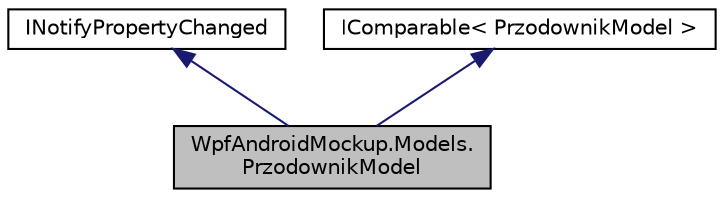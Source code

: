 digraph "WpfAndroidMockup.Models.PrzodownikModel"
{
 // INTERACTIVE_SVG=YES
  edge [fontname="Helvetica",fontsize="10",labelfontname="Helvetica",labelfontsize="10"];
  node [fontname="Helvetica",fontsize="10",shape=record];
  Node0 [label="WpfAndroidMockup.Models.\lPrzodownikModel",height=0.2,width=0.4,color="black", fillcolor="grey75", style="filled", fontcolor="black"];
  Node1 -> Node0 [dir="back",color="midnightblue",fontsize="10",style="solid",fontname="Helvetica"];
  Node1 [label="INotifyPropertyChanged",height=0.2,width=0.4,color="black", fillcolor="white", style="filled",URL="$class_i_notify_property_changed.html"];
  Node2 -> Node0 [dir="back",color="midnightblue",fontsize="10",style="solid",fontname="Helvetica"];
  Node2 [label="IComparable\< PrzodownikModel \>",height=0.2,width=0.4,color="black", fillcolor="white", style="filled",URL="$class_i_comparable.html"];
}
